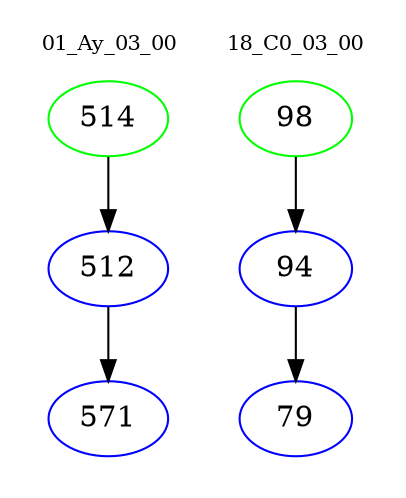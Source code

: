 digraph{
subgraph cluster_0 {
color = white
label = "01_Ay_03_00";
fontsize=10;
T0_514 [label="514", color="green"]
T0_514 -> T0_512 [color="black"]
T0_512 [label="512", color="blue"]
T0_512 -> T0_571 [color="black"]
T0_571 [label="571", color="blue"]
}
subgraph cluster_1 {
color = white
label = "18_C0_03_00";
fontsize=10;
T1_98 [label="98", color="green"]
T1_98 -> T1_94 [color="black"]
T1_94 [label="94", color="blue"]
T1_94 -> T1_79 [color="black"]
T1_79 [label="79", color="blue"]
}
}
